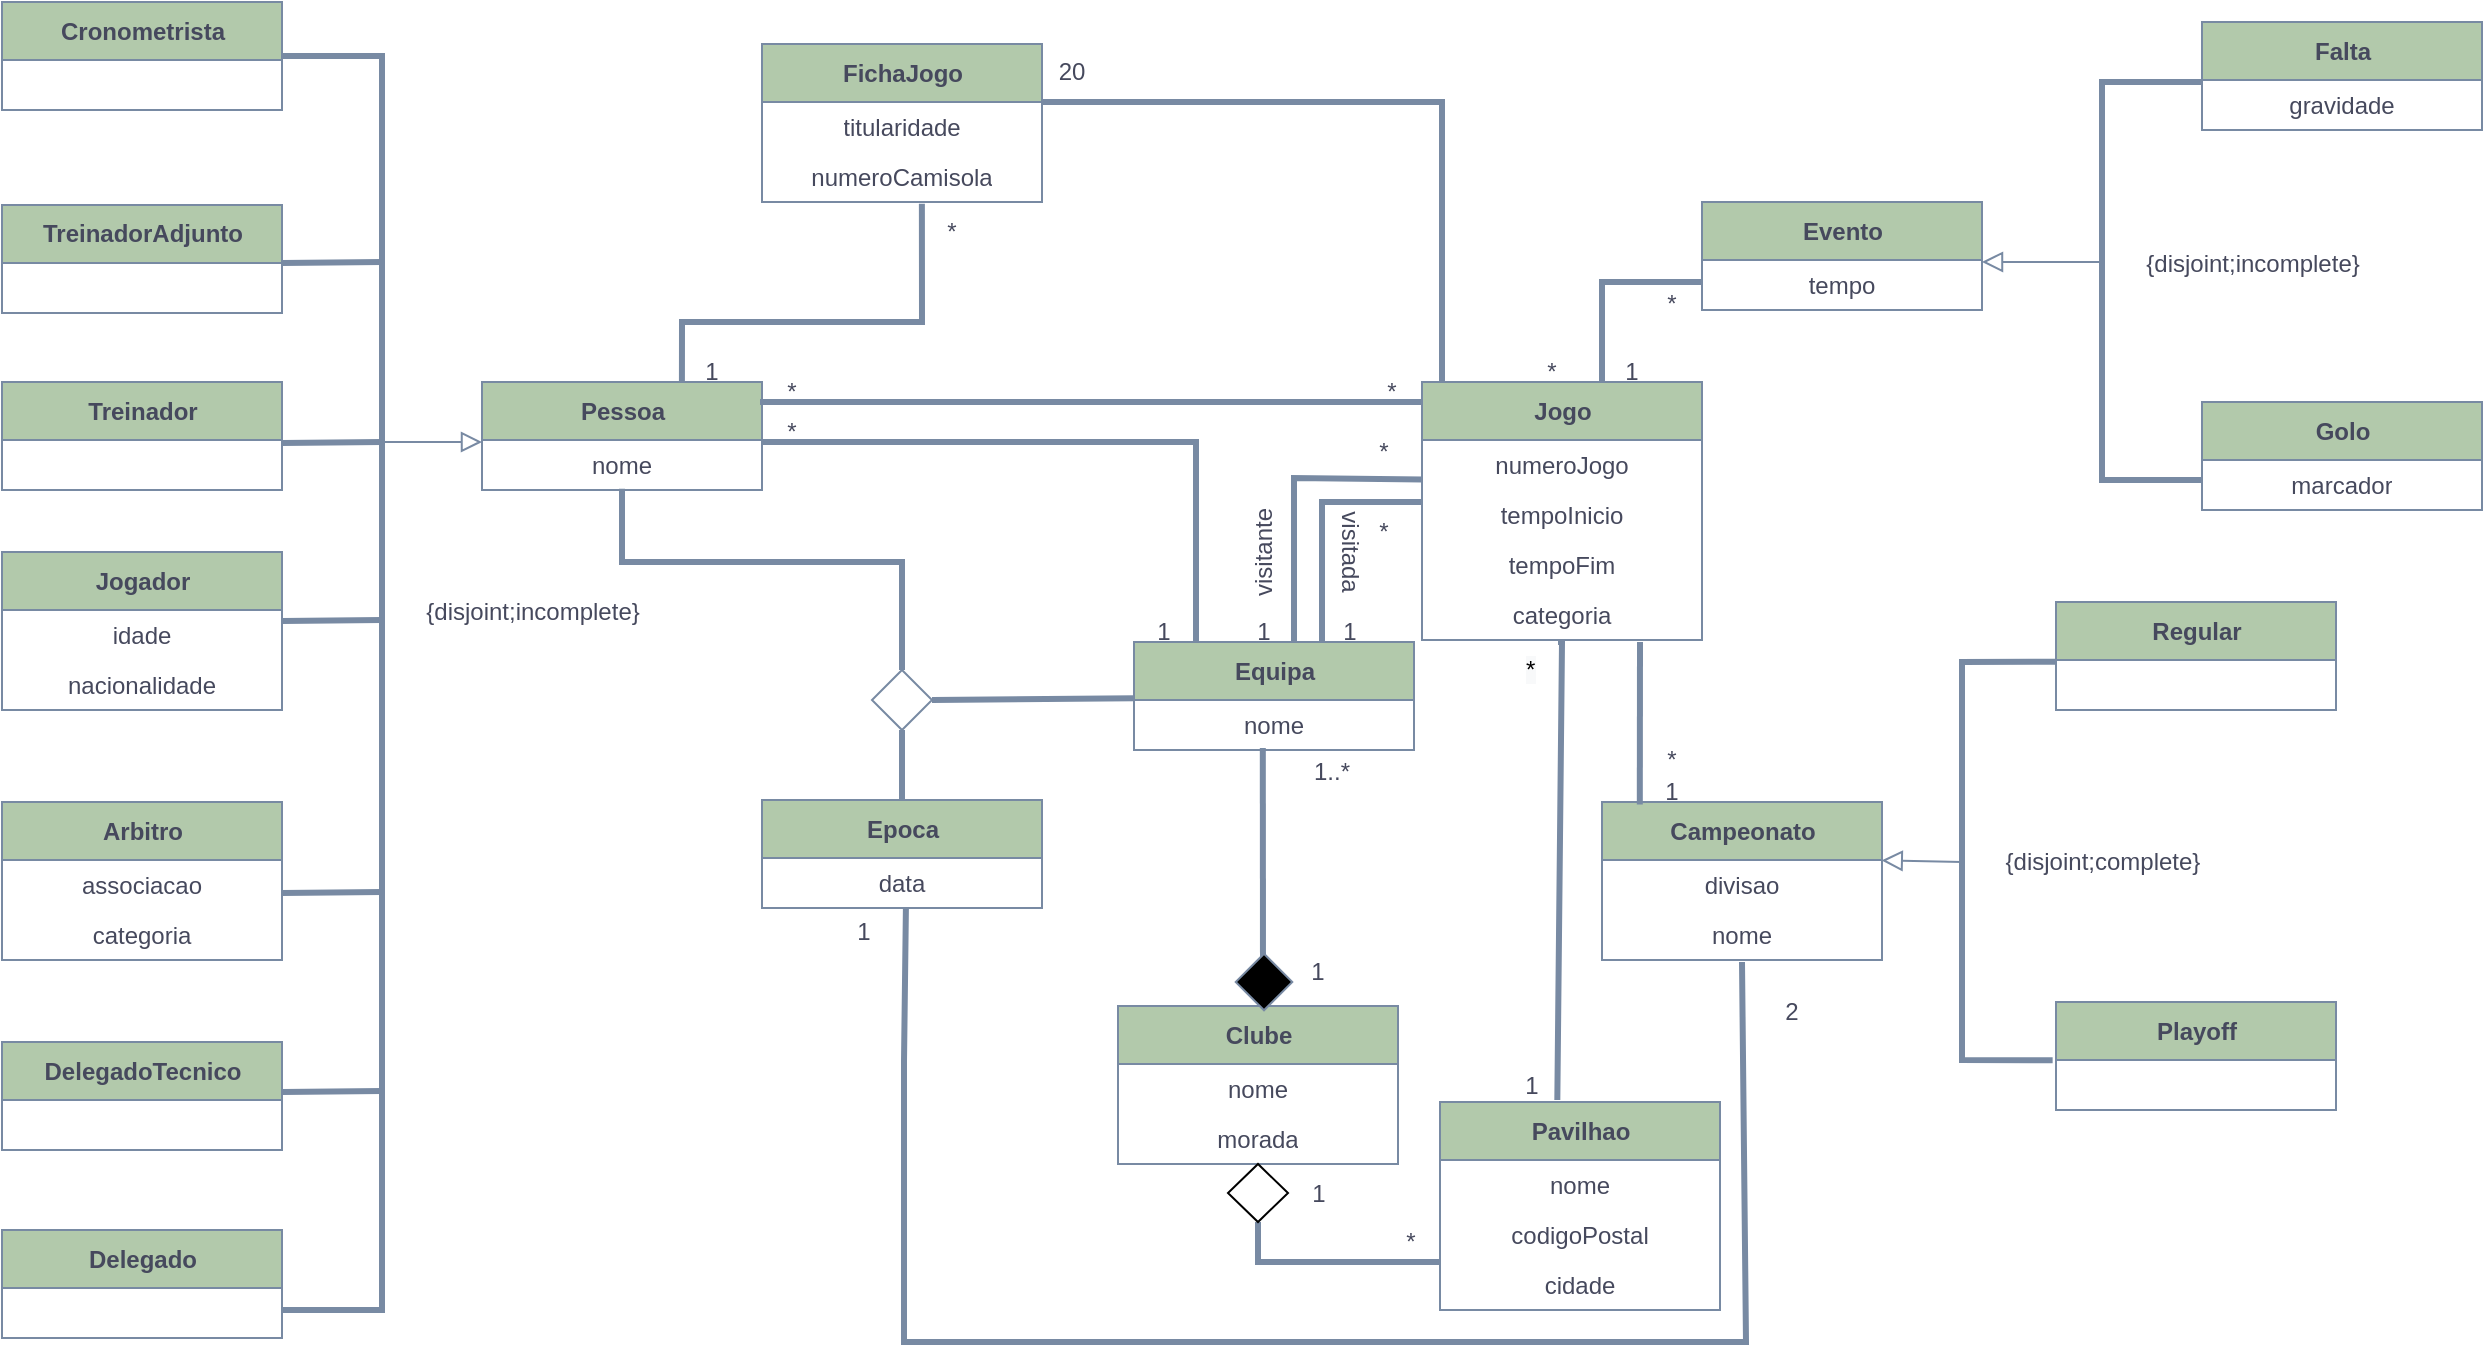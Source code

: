 <mxfile version="20.5.3" type="device"><diagram id="BHZ3tkDbNW8xacTsxMPS" name="Page-1"><mxGraphModel dx="1550" dy="801" grid="1" gridSize="10" guides="1" tooltips="1" connect="1" arrows="1" fold="1" page="1" pageScale="1" pageWidth="827" pageHeight="1169" math="0" shadow="0"><root><mxCell id="0"/><mxCell id="1" parent="0"/><mxCell id="7B8oupLyXZDKdcnbSTrd-1" value="Arbitro" style="swimlane;fontStyle=1;align=center;verticalAlign=middle;childLayout=stackLayout;horizontal=1;startSize=29;horizontalStack=0;resizeParent=1;resizeParentMax=0;resizeLast=0;collapsible=0;marginBottom=0;html=1;fillColor=#B2C9AB;strokeColor=#788AA3;fontColor=#46495D;" parent="1" vertex="1"><mxGeometry x="140" y="400" width="140" height="79" as="geometry"/></mxCell><mxCell id="7B8oupLyXZDKdcnbSTrd-3" value="associacao" style="text;html=1;strokeColor=none;fillColor=none;align=center;verticalAlign=middle;spacingLeft=4;spacingRight=4;overflow=hidden;rotatable=0;points=[[0,0.5],[1,0.5]];portConstraint=eastwest;fontColor=#46495D;" parent="7B8oupLyXZDKdcnbSTrd-1" vertex="1"><mxGeometry y="29" width="140" height="25" as="geometry"/></mxCell><mxCell id="7B8oupLyXZDKdcnbSTrd-4" value="categoria" style="text;html=1;strokeColor=none;fillColor=none;align=center;verticalAlign=middle;spacingLeft=4;spacingRight=4;overflow=hidden;rotatable=0;points=[[0,0.5],[1,0.5]];portConstraint=eastwest;fontColor=#46495D;" parent="7B8oupLyXZDKdcnbSTrd-1" vertex="1"><mxGeometry y="54" width="140" height="25" as="geometry"/></mxCell><mxCell id="7B8oupLyXZDKdcnbSTrd-5" value="Jogador" style="swimlane;fontStyle=1;align=center;verticalAlign=middle;childLayout=stackLayout;horizontal=1;startSize=29;horizontalStack=0;resizeParent=1;resizeParentMax=0;resizeLast=0;collapsible=0;marginBottom=0;html=1;fillColor=#B2C9AB;strokeColor=#788AA3;fontColor=#46495D;" parent="1" vertex="1"><mxGeometry x="140" y="275" width="140" height="79" as="geometry"/></mxCell><mxCell id="7B8oupLyXZDKdcnbSTrd-7" value="idade" style="text;html=1;strokeColor=none;fillColor=none;align=center;verticalAlign=middle;spacingLeft=4;spacingRight=4;overflow=hidden;rotatable=0;points=[[0,0.5],[1,0.5]];portConstraint=eastwest;fontColor=#46495D;" parent="7B8oupLyXZDKdcnbSTrd-5" vertex="1"><mxGeometry y="29" width="140" height="25" as="geometry"/></mxCell><mxCell id="7B8oupLyXZDKdcnbSTrd-8" value="nacionalidade" style="text;html=1;strokeColor=none;fillColor=none;align=center;verticalAlign=middle;spacingLeft=4;spacingRight=4;overflow=hidden;rotatable=0;points=[[0,0.5],[1,0.5]];portConstraint=eastwest;fontColor=#46495D;" parent="7B8oupLyXZDKdcnbSTrd-5" vertex="1"><mxGeometry y="54" width="140" height="25" as="geometry"/></mxCell><mxCell id="7B8oupLyXZDKdcnbSTrd-9" value="Treinador" style="swimlane;fontStyle=1;align=center;verticalAlign=middle;childLayout=stackLayout;horizontal=1;startSize=29;horizontalStack=0;resizeParent=1;resizeParentMax=0;resizeLast=0;collapsible=0;marginBottom=0;html=1;fillColor=#B2C9AB;strokeColor=#788AA3;fontColor=#46495D;" parent="1" vertex="1"><mxGeometry x="140" y="190" width="140" height="54" as="geometry"/></mxCell><mxCell id="7B8oupLyXZDKdcnbSTrd-13" value="TreinadorAdjunto" style="swimlane;fontStyle=1;align=center;verticalAlign=middle;childLayout=stackLayout;horizontal=1;startSize=29;horizontalStack=0;resizeParent=1;resizeParentMax=0;resizeLast=0;collapsible=0;marginBottom=0;html=1;fillColor=#B2C9AB;strokeColor=#788AA3;fontColor=#46495D;" parent="1" vertex="1"><mxGeometry x="140" y="101.5" width="140" height="54" as="geometry"/></mxCell><mxCell id="7B8oupLyXZDKdcnbSTrd-17" value="Cronometrista" style="swimlane;fontStyle=1;align=center;verticalAlign=middle;childLayout=stackLayout;horizontal=1;startSize=29;horizontalStack=0;resizeParent=1;resizeParentMax=0;resizeLast=0;collapsible=0;marginBottom=0;html=1;fillColor=#B2C9AB;strokeColor=#788AA3;fontColor=#46495D;" parent="1" vertex="1"><mxGeometry x="140" width="140" height="54" as="geometry"/></mxCell><mxCell id="7B8oupLyXZDKdcnbSTrd-21" value="Delegado" style="swimlane;fontStyle=1;align=center;verticalAlign=middle;childLayout=stackLayout;horizontal=1;startSize=29;horizontalStack=0;resizeParent=1;resizeParentMax=0;resizeLast=0;collapsible=0;marginBottom=0;html=1;fillColor=#B2C9AB;strokeColor=#788AA3;fontColor=#46495D;" parent="1" vertex="1"><mxGeometry x="140" y="614" width="140" height="54" as="geometry"/></mxCell><mxCell id="7B8oupLyXZDKdcnbSTrd-25" value="DelegadoTecnico" style="swimlane;fontStyle=1;align=center;verticalAlign=middle;childLayout=stackLayout;horizontal=1;startSize=29;horizontalStack=0;resizeParent=1;resizeParentMax=0;resizeLast=0;collapsible=0;marginBottom=0;html=1;fillColor=#B2C9AB;strokeColor=#788AA3;fontColor=#46495D;" parent="1" vertex="1"><mxGeometry x="140" y="520" width="140" height="54" as="geometry"/></mxCell><mxCell id="7B8oupLyXZDKdcnbSTrd-29" value="Pessoa" style="swimlane;fontStyle=1;align=center;verticalAlign=middle;childLayout=stackLayout;horizontal=1;startSize=29;horizontalStack=0;resizeParent=1;resizeParentMax=0;resizeLast=0;collapsible=0;marginBottom=0;html=1;fillColor=#B2C9AB;strokeColor=#788AA3;fontColor=#46495D;" parent="1" vertex="1"><mxGeometry x="380" y="190" width="140" height="54" as="geometry"/></mxCell><mxCell id="7B8oupLyXZDKdcnbSTrd-30" value="nome" style="text;html=1;strokeColor=none;fillColor=none;align=center;verticalAlign=middle;spacingLeft=4;spacingRight=4;overflow=hidden;rotatable=0;points=[[0,0.5],[1,0.5]];portConstraint=eastwest;fontColor=#46495D;" parent="7B8oupLyXZDKdcnbSTrd-29" vertex="1"><mxGeometry y="29" width="140" height="25" as="geometry"/></mxCell><mxCell id="YVQuSrNtwEEOKYTH-GtT-27" value="" style="endArrow=none;startArrow=none;endFill=0;startFill=0;endSize=8;html=1;verticalAlign=bottom;labelBackgroundColor=none;strokeWidth=3;rounded=0;exitX=0.571;exitY=1.035;exitDx=0;exitDy=0;exitPerimeter=0;strokeColor=#788AA3;fontColor=#46495D;entryX=0.714;entryY=0;entryDx=0;entryDy=0;entryPerimeter=0;" parent="1" source="H1sd14mjaA5R267OFFQz-78" edge="1" target="7B8oupLyXZDKdcnbSTrd-29"><mxGeometry width="160" relative="1" as="geometry"><mxPoint x="600.22" y="102.625" as="sourcePoint"/><mxPoint x="480" y="160" as="targetPoint"/><Array as="points"><mxPoint x="600" y="160"/><mxPoint x="480" y="160"/></Array></mxGeometry></mxCell><mxCell id="YVQuSrNtwEEOKYTH-GtT-30" value="1" style="text;html=1;strokeColor=none;fillColor=none;align=center;verticalAlign=middle;whiteSpace=wrap;rounded=0;fontColor=#46495D;" parent="1" vertex="1"><mxGeometry x="480" y="180" width="30" height="10" as="geometry"/></mxCell><mxCell id="LfaRm_r3rV93z8GZ3yQr-23" value="" style="endArrow=none;startArrow=none;endFill=0;startFill=0;endSize=8;html=1;verticalAlign=bottom;labelBackgroundColor=none;strokeWidth=3;rounded=0;entryX=0.5;entryY=0;entryDx=0;entryDy=0;strokeColor=#788AA3;fontColor=#46495D;exitX=0.5;exitY=0.973;exitDx=0;exitDy=0;exitPerimeter=0;" parent="1" target="LfaRm_r3rV93z8GZ3yQr-21" edge="1" source="7B8oupLyXZDKdcnbSTrd-30"><mxGeometry width="160" relative="1" as="geometry"><mxPoint x="450" y="250" as="sourcePoint"/><mxPoint x="666" y="330" as="targetPoint"/><Array as="points"><mxPoint x="450" y="280"/><mxPoint x="590" y="280"/></Array></mxGeometry></mxCell><mxCell id="YVQuSrNtwEEOKYTH-GtT-1" value="" style="endArrow=block;html=1;rounded=0;align=center;verticalAlign=bottom;endFill=0;labelBackgroundColor=none;endSize=8;entryX=0.999;entryY=0.009;entryDx=0;entryDy=0;entryPerimeter=0;strokeColor=#788AA3;fontColor=#46495D;" parent="1" target="LfaRm_r3rV93z8GZ3yQr-2" edge="1"><mxGeometry x="1" y="73" relative="1" as="geometry"><mxPoint x="1120" y="430" as="sourcePoint"/><mxPoint x="1030" y="430" as="targetPoint"/><mxPoint x="20" y="3" as="offset"/></mxGeometry></mxCell><mxCell id="YVQuSrNtwEEOKYTH-GtT-2" value="" style="resizable=0;html=1;align=center;verticalAlign=top;labelBackgroundColor=none;fillColor=#B2C9AB;strokeColor=#788AA3;fontColor=#46495D;" parent="YVQuSrNtwEEOKYTH-GtT-1" connectable="0" vertex="1"><mxGeometry relative="1" as="geometry"/></mxCell><mxCell id="YVQuSrNtwEEOKYTH-GtT-3" value="" style="endArrow=none;startArrow=none;endFill=0;startFill=0;endSize=8;html=1;verticalAlign=bottom;labelBackgroundColor=none;strokeWidth=3;rounded=0;exitX=0.003;exitY=0.033;exitDx=0;exitDy=0;exitPerimeter=0;entryX=-0.012;entryY=0.004;entryDx=0;entryDy=0;entryPerimeter=0;strokeColor=#788AA3;fontColor=#46495D;" parent="1" edge="1"><mxGeometry width="160" relative="1" as="geometry"><mxPoint x="1167.42" y="329.825" as="sourcePoint"/><mxPoint x="1165.32" y="529.1" as="targetPoint"/><Array as="points"><mxPoint x="1120" y="330"/><mxPoint x="1120" y="529"/></Array></mxGeometry></mxCell><mxCell id="YVQuSrNtwEEOKYTH-GtT-4" value="Regular" style="swimlane;fontStyle=1;align=center;verticalAlign=middle;childLayout=stackLayout;horizontal=1;startSize=29;horizontalStack=0;resizeParent=1;resizeParentMax=0;resizeLast=0;collapsible=0;marginBottom=0;html=1;fillColor=#B2C9AB;strokeColor=#788AA3;fontColor=#46495D;" parent="1" vertex="1"><mxGeometry x="1167" y="300" width="140" height="54" as="geometry"/></mxCell><mxCell id="YVQuSrNtwEEOKYTH-GtT-7" value="Playoff" style="swimlane;fontStyle=1;align=center;verticalAlign=middle;childLayout=stackLayout;horizontal=1;startSize=29;horizontalStack=0;resizeParent=1;resizeParentMax=0;resizeLast=0;collapsible=0;marginBottom=0;html=1;fillColor=#B2C9AB;strokeColor=#788AA3;fontColor=#46495D;" parent="1" vertex="1"><mxGeometry x="1167" y="500" width="140" height="54" as="geometry"/></mxCell><mxCell id="YVQuSrNtwEEOKYTH-GtT-15" value="Evento" style="swimlane;fontStyle=1;align=center;verticalAlign=middle;childLayout=stackLayout;horizontal=1;startSize=29;horizontalStack=0;resizeParent=1;resizeParentMax=0;resizeLast=0;collapsible=0;marginBottom=0;html=1;fillColor=#B2C9AB;strokeColor=#788AA3;fontColor=#46495D;" parent="1" vertex="1"><mxGeometry x="990" y="100" width="140" height="54" as="geometry"/></mxCell><mxCell id="YVQuSrNtwEEOKYTH-GtT-16" value="tempo" style="text;html=1;strokeColor=none;fillColor=none;align=center;verticalAlign=middle;spacingLeft=4;spacingRight=4;overflow=hidden;rotatable=0;points=[[0,0.5],[1,0.5]];portConstraint=eastwest;fontColor=#46495D;" parent="YVQuSrNtwEEOKYTH-GtT-15" vertex="1"><mxGeometry y="29" width="140" height="25" as="geometry"/></mxCell><mxCell id="YVQuSrNtwEEOKYTH-GtT-17" value="" style="endArrow=none;startArrow=none;endFill=0;startFill=0;endSize=8;html=1;verticalAlign=bottom;labelBackgroundColor=none;strokeWidth=3;rounded=0;entryX=0;entryY=1;entryDx=0;entryDy=0;strokeColor=#788AA3;fontColor=#46495D;" parent="1" target="YVQuSrNtwEEOKYTH-GtT-47" edge="1"><mxGeometry width="160" relative="1" as="geometry"><mxPoint x="990" y="140" as="sourcePoint"/><mxPoint x="940" y="210" as="targetPoint"/><Array as="points"><mxPoint x="940" y="140"/></Array></mxGeometry></mxCell><mxCell id="YVQuSrNtwEEOKYTH-GtT-19" value="" style="endArrow=block;html=1;rounded=0;align=center;verticalAlign=bottom;endFill=0;labelBackgroundColor=none;endSize=8;strokeColor=#788AA3;fontColor=#46495D;" parent="1" edge="1"><mxGeometry x="1" y="73" relative="1" as="geometry"><mxPoint x="1190" y="130" as="sourcePoint"/><mxPoint x="1130" y="130" as="targetPoint"/><mxPoint x="20" y="3" as="offset"/></mxGeometry></mxCell><mxCell id="YVQuSrNtwEEOKYTH-GtT-20" value="" style="resizable=0;html=1;align=center;verticalAlign=top;labelBackgroundColor=none;fillColor=#B2C9AB;strokeColor=#788AA3;fontColor=#46495D;" parent="YVQuSrNtwEEOKYTH-GtT-19" connectable="0" vertex="1"><mxGeometry relative="1" as="geometry"/></mxCell><mxCell id="YVQuSrNtwEEOKYTH-GtT-22" value="FichaJogo" style="swimlane;fontStyle=1;align=center;verticalAlign=middle;childLayout=stackLayout;horizontal=1;startSize=29;horizontalStack=0;resizeParent=1;resizeParentMax=0;resizeLast=0;collapsible=0;marginBottom=0;html=1;fillColor=#B2C9AB;strokeColor=#788AA3;fontColor=#46495D;" parent="1" vertex="1"><mxGeometry x="520" y="21" width="140" height="79" as="geometry"/></mxCell><mxCell id="YVQuSrNtwEEOKYTH-GtT-23" value="titularidade" style="text;html=1;strokeColor=none;fillColor=none;align=center;verticalAlign=middle;spacingLeft=4;spacingRight=4;overflow=hidden;rotatable=0;points=[[0,0.5],[1,0.5]];portConstraint=eastwest;fontColor=#46495D;" parent="YVQuSrNtwEEOKYTH-GtT-22" vertex="1"><mxGeometry y="29" width="140" height="25" as="geometry"/></mxCell><mxCell id="H1sd14mjaA5R267OFFQz-78" value="numeroCamisola" style="text;html=1;strokeColor=none;fillColor=none;align=center;verticalAlign=middle;spacingLeft=4;spacingRight=4;overflow=hidden;rotatable=0;points=[[0,0.5],[1,0.5]];portConstraint=eastwest;fontColor=#46495D;" parent="YVQuSrNtwEEOKYTH-GtT-22" vertex="1"><mxGeometry y="54" width="140" height="25" as="geometry"/></mxCell><mxCell id="YVQuSrNtwEEOKYTH-GtT-28" value="" style="endArrow=none;startArrow=none;endFill=0;startFill=0;endSize=8;html=1;verticalAlign=bottom;labelBackgroundColor=none;strokeWidth=3;rounded=0;strokeColor=#788AA3;fontColor=#46495D;" parent="1" edge="1"><mxGeometry width="160" relative="1" as="geometry"><mxPoint x="660" y="50" as="sourcePoint"/><mxPoint x="860" y="190" as="targetPoint"/><Array as="points"><mxPoint x="860" y="50"/></Array></mxGeometry></mxCell><mxCell id="YVQuSrNtwEEOKYTH-GtT-29" value="*" style="text;html=1;strokeColor=none;fillColor=none;align=center;verticalAlign=middle;whiteSpace=wrap;rounded=0;fontColor=#46495D;" parent="1" vertex="1"><mxGeometry x="600" y="110" width="30" height="10" as="geometry"/></mxCell><mxCell id="YVQuSrNtwEEOKYTH-GtT-31" value="20" style="text;html=1;strokeColor=none;fillColor=none;align=center;verticalAlign=middle;whiteSpace=wrap;rounded=0;fontColor=#46495D;" parent="1" vertex="1"><mxGeometry x="660" y="30" width="30" height="10" as="geometry"/></mxCell><mxCell id="YVQuSrNtwEEOKYTH-GtT-46" value="*" style="text;html=1;strokeColor=none;fillColor=none;align=center;verticalAlign=middle;whiteSpace=wrap;rounded=0;fontColor=#46495D;" parent="1" vertex="1"><mxGeometry x="960" y="145.5" width="30" height="10" as="geometry"/></mxCell><mxCell id="YVQuSrNtwEEOKYTH-GtT-47" value="1" style="text;html=1;strokeColor=none;fillColor=none;align=center;verticalAlign=middle;whiteSpace=wrap;rounded=0;fontColor=#46495D;" parent="1" vertex="1"><mxGeometry x="940" y="180" width="30" height="10" as="geometry"/></mxCell><mxCell id="w2V6bjMeTZTvCAiaLABb-6" value="*" style="text;html=1;strokeColor=none;fillColor=none;align=center;verticalAlign=middle;whiteSpace=wrap;rounded=0;fontColor=#46495D;" parent="1" vertex="1"><mxGeometry x="900" y="180" width="30" height="10" as="geometry"/></mxCell><mxCell id="w2V6bjMeTZTvCAiaLABb-8" value="Pavilhao" style="swimlane;fontStyle=1;align=center;verticalAlign=middle;childLayout=stackLayout;horizontal=1;startSize=29;horizontalStack=0;resizeParent=1;resizeParentMax=0;resizeLast=0;collapsible=0;marginBottom=0;html=1;fillColor=#B2C9AB;strokeColor=#788AA3;fontColor=#46495D;" parent="1" vertex="1"><mxGeometry x="859" y="550" width="140" height="104" as="geometry"/></mxCell><mxCell id="w2V6bjMeTZTvCAiaLABb-9" value="nome" style="text;html=1;strokeColor=none;fillColor=none;align=center;verticalAlign=middle;spacingLeft=4;spacingRight=4;overflow=hidden;rotatable=0;points=[[0,0.5],[1,0.5]];portConstraint=eastwest;fontColor=#46495D;" parent="w2V6bjMeTZTvCAiaLABb-8" vertex="1"><mxGeometry y="29" width="140" height="25" as="geometry"/></mxCell><mxCell id="w2V6bjMeTZTvCAiaLABb-10" value="codigoPostal" style="text;html=1;strokeColor=none;fillColor=none;align=center;verticalAlign=middle;spacingLeft=4;spacingRight=4;overflow=hidden;rotatable=0;points=[[0,0.5],[1,0.5]];portConstraint=eastwest;fontColor=#46495D;" parent="w2V6bjMeTZTvCAiaLABb-8" vertex="1"><mxGeometry y="54" width="140" height="25" as="geometry"/></mxCell><mxCell id="H1sd14mjaA5R267OFFQz-3" value="cidade" style="text;html=1;strokeColor=none;fillColor=none;align=center;verticalAlign=middle;spacingLeft=4;spacingRight=4;overflow=hidden;rotatable=0;points=[[0,0.5],[1,0.5]];portConstraint=eastwest;fontColor=#46495D;" parent="w2V6bjMeTZTvCAiaLABb-8" vertex="1"><mxGeometry y="79" width="140" height="25" as="geometry"/></mxCell><mxCell id="LfaRm_r3rV93z8GZ3yQr-1" value="Campeonato" style="swimlane;fontStyle=1;align=center;verticalAlign=middle;childLayout=stackLayout;horizontal=1;startSize=29;horizontalStack=0;resizeParent=1;resizeParentMax=0;resizeLast=0;collapsible=0;marginBottom=0;html=1;fillColor=#B2C9AB;strokeColor=#788AA3;fontColor=#46495D;" parent="1" vertex="1"><mxGeometry x="940" y="400" width="140" height="79" as="geometry"/></mxCell><mxCell id="LfaRm_r3rV93z8GZ3yQr-2" value="divisao" style="text;html=1;strokeColor=none;fillColor=none;align=center;verticalAlign=middle;spacingLeft=4;spacingRight=4;overflow=hidden;rotatable=0;points=[[0,0.5],[1,0.5]];portConstraint=eastwest;fontColor=#46495D;" parent="LfaRm_r3rV93z8GZ3yQr-1" vertex="1"><mxGeometry y="29" width="140" height="25" as="geometry"/></mxCell><mxCell id="H1sd14mjaA5R267OFFQz-82" value="nome" style="text;html=1;strokeColor=none;fillColor=none;align=center;verticalAlign=middle;spacingLeft=4;spacingRight=4;overflow=hidden;rotatable=0;points=[[0,0.5],[1,0.5]];portConstraint=eastwest;fontColor=#46495D;" parent="LfaRm_r3rV93z8GZ3yQr-1" vertex="1"><mxGeometry y="54" width="140" height="25" as="geometry"/></mxCell><mxCell id="LfaRm_r3rV93z8GZ3yQr-25" value="Jogo" style="swimlane;fontStyle=1;align=center;verticalAlign=middle;childLayout=stackLayout;horizontal=1;startSize=29;horizontalStack=0;resizeParent=1;resizeParentMax=0;resizeLast=0;collapsible=0;marginBottom=0;html=1;fillColor=#B2C9AB;strokeColor=#788AA3;fontColor=#46495D;" parent="1" vertex="1"><mxGeometry x="850" y="190" width="140" height="129" as="geometry"/></mxCell><mxCell id="H1sd14mjaA5R267OFFQz-77" value="numeroJogo" style="text;html=1;strokeColor=none;fillColor=none;align=center;verticalAlign=middle;spacingLeft=4;spacingRight=4;overflow=hidden;rotatable=0;points=[[0,0.5],[1,0.5]];portConstraint=eastwest;fontColor=#46495D;" parent="LfaRm_r3rV93z8GZ3yQr-25" vertex="1"><mxGeometry y="29" width="140" height="25" as="geometry"/></mxCell><mxCell id="H1sd14mjaA5R267OFFQz-68" value="tempoInicio" style="text;html=1;strokeColor=none;fillColor=none;align=center;verticalAlign=middle;spacingLeft=4;spacingRight=4;overflow=hidden;rotatable=0;points=[[0,0.5],[1,0.5]];portConstraint=eastwest;fontColor=#46495D;" parent="LfaRm_r3rV93z8GZ3yQr-25" vertex="1"><mxGeometry y="54" width="140" height="25" as="geometry"/></mxCell><mxCell id="H1sd14mjaA5R267OFFQz-67" value="tempoFim" style="text;html=1;strokeColor=none;fillColor=none;align=center;verticalAlign=middle;spacingLeft=4;spacingRight=4;overflow=hidden;rotatable=0;points=[[0,0.5],[1,0.5]];portConstraint=eastwest;fontColor=#46495D;" parent="LfaRm_r3rV93z8GZ3yQr-25" vertex="1"><mxGeometry y="79" width="140" height="25" as="geometry"/></mxCell><mxCell id="H1sd14mjaA5R267OFFQz-76" value="categoria" style="text;html=1;strokeColor=none;fillColor=none;align=center;verticalAlign=middle;spacingLeft=4;spacingRight=4;overflow=hidden;rotatable=0;points=[[0,0.5],[1,0.5]];portConstraint=eastwest;fontColor=#46495D;" parent="LfaRm_r3rV93z8GZ3yQr-25" vertex="1"><mxGeometry y="104" width="140" height="25" as="geometry"/></mxCell><mxCell id="LfaRm_r3rV93z8GZ3yQr-34" value="" style="endArrow=none;startArrow=none;endFill=0;startFill=0;endSize=8;html=1;verticalAlign=bottom;labelBackgroundColor=none;strokeWidth=3;rounded=0;strokeColor=#788AA3;fontColor=#46495D;" parent="1" edge="1"><mxGeometry width="160" relative="1" as="geometry"><mxPoint x="850" y="250" as="sourcePoint"/><mxPoint x="800" y="320" as="targetPoint"/><Array as="points"><mxPoint x="800" y="250"/></Array></mxGeometry></mxCell><mxCell id="LfaRm_r3rV93z8GZ3yQr-66" value="" style="endArrow=none;startArrow=none;endFill=0;startFill=0;endSize=8;html=1;verticalAlign=bottom;labelBackgroundColor=none;strokeWidth=3;rounded=0;exitX=0.514;exitY=0.98;exitDx=0;exitDy=0;exitPerimeter=0;strokeColor=#788AA3;fontColor=#46495D;" parent="1" source="LfaRm_r3rV93z8GZ3yQr-14" edge="1"><mxGeometry width="160" relative="1" as="geometry"><mxPoint x="591.4" y="478.725" as="sourcePoint"/><mxPoint x="820" y="670" as="targetPoint"/><Array as="points"><mxPoint x="591" y="530"/><mxPoint x="591" y="670"/><mxPoint x="740" y="670"/><mxPoint x="790" y="670"/></Array></mxGeometry></mxCell><mxCell id="LfaRm_r3rV93z8GZ3yQr-68" value="" style="endArrow=none;startArrow=none;endFill=0;startFill=0;endSize=8;html=1;verticalAlign=bottom;labelBackgroundColor=none;strokeWidth=3;rounded=0;strokeColor=#788AA3;fontColor=#46495D;" parent="1" edge="1"><mxGeometry width="160" relative="1" as="geometry"><mxPoint x="1010" y="480" as="sourcePoint"/><mxPoint x="820" y="670" as="targetPoint"/><Array as="points"><mxPoint x="1012" y="670"/></Array></mxGeometry></mxCell><mxCell id="LfaRm_r3rV93z8GZ3yQr-69" value="2" style="text;html=1;strokeColor=none;fillColor=none;align=center;verticalAlign=middle;whiteSpace=wrap;rounded=0;fontColor=#46495D;" parent="1" vertex="1"><mxGeometry x="1020" y="500" width="30" height="10" as="geometry"/></mxCell><mxCell id="YVQuSrNtwEEOKYTH-GtT-11" value="*" style="text;html=1;strokeColor=none;fillColor=none;align=center;verticalAlign=middle;whiteSpace=wrap;rounded=0;fontColor=#46495D;" parent="1" vertex="1"><mxGeometry x="960" y="374" width="30" height="10" as="geometry"/></mxCell><mxCell id="YVQuSrNtwEEOKYTH-GtT-12" value="1" style="text;html=1;strokeColor=none;fillColor=none;align=center;verticalAlign=middle;whiteSpace=wrap;rounded=0;fontColor=#46495D;" parent="1" vertex="1"><mxGeometry x="960" y="390" width="30" height="10" as="geometry"/></mxCell><mxCell id="w2V6bjMeTZTvCAiaLABb-14" value="" style="endArrow=none;startArrow=none;endFill=0;startFill=0;endSize=8;html=1;verticalAlign=bottom;labelBackgroundColor=none;strokeWidth=3;rounded=0;exitX=0.419;exitY=-0.01;exitDx=0;exitDy=0;exitPerimeter=0;strokeColor=#788AA3;fontColor=#46495D;" parent="1" source="w2V6bjMeTZTvCAiaLABb-8" edge="1"><mxGeometry width="160" relative="1" as="geometry"><mxPoint x="916" y="510" as="sourcePoint"/><mxPoint x="918" y="320" as="targetPoint"/><Array as="points"><mxPoint x="920" y="320"/></Array></mxGeometry></mxCell><mxCell id="w2V6bjMeTZTvCAiaLABb-17" value="1" style="text;html=1;strokeColor=none;fillColor=none;align=center;verticalAlign=middle;whiteSpace=wrap;rounded=0;fontColor=#46495D;" parent="1" vertex="1"><mxGeometry x="890" y="536.5" width="30" height="10" as="geometry"/></mxCell><mxCell id="w2V6bjMeTZTvCAiaLABb-19" value="&lt;span style=&quot;color: rgb(0, 0, 0); font-family: Helvetica; font-size: 12px; font-style: normal; font-variant-ligatures: normal; font-variant-caps: normal; font-weight: 400; letter-spacing: normal; orphans: 2; text-align: center; text-indent: 0px; text-transform: none; widows: 2; word-spacing: 0px; -webkit-text-stroke-width: 0px; background-color: rgb(248, 249, 250); text-decoration-thickness: initial; text-decoration-style: initial; text-decoration-color: initial; float: none; display: inline !important;&quot;&gt;*&lt;/span&gt;" style="text;whiteSpace=wrap;html=1;fontColor=#46495D;" parent="1" vertex="1"><mxGeometry x="900" y="320" width="10" height="20" as="geometry"/></mxCell><mxCell id="YVQuSrNtwEEOKYTH-GtT-10" value="" style="endArrow=none;startArrow=none;endFill=0;startFill=0;endSize=8;html=1;verticalAlign=bottom;labelBackgroundColor=none;strokeWidth=3;rounded=0;entryX=0.135;entryY=0.016;entryDx=0;entryDy=0;entryPerimeter=0;strokeColor=#788AA3;fontColor=#46495D;" parent="1" target="LfaRm_r3rV93z8GZ3yQr-1" edge="1"><mxGeometry width="160" relative="1" as="geometry"><mxPoint x="959" y="320" as="sourcePoint"/><mxPoint x="960" y="400" as="targetPoint"/></mxGeometry></mxCell><mxCell id="H1sd14mjaA5R267OFFQz-12" value="" style="endArrow=none;startArrow=none;endFill=0;startFill=0;endSize=8;html=1;verticalAlign=bottom;labelBackgroundColor=none;strokeWidth=3;rounded=0;strokeColor=#788AA3;fontColor=#46495D;" parent="1" edge="1" source="H1sd14mjaA5R267OFFQz-16"><mxGeometry width="160" relative="1" as="geometry"><mxPoint x="769" y="610" as="sourcePoint"/><mxPoint x="859" y="630" as="targetPoint"/><Array as="points"><mxPoint x="768" y="630"/><mxPoint x="859" y="630"/></Array></mxGeometry></mxCell><mxCell id="H1sd14mjaA5R267OFFQz-48" value="*" style="text;html=1;align=center;verticalAlign=middle;resizable=0;points=[];autosize=1;strokeColor=none;fillColor=none;fontColor=#46495D;" parent="1" vertex="1"><mxGeometry x="829" y="605" width="30" height="30" as="geometry"/></mxCell><mxCell id="H1sd14mjaA5R267OFFQz-87" value="{disjoint;complete}" style="text;html=1;align=center;verticalAlign=middle;resizable=0;points=[];autosize=1;strokeColor=none;fillColor=none;fontColor=#46495D;" parent="1" vertex="1"><mxGeometry x="1130" y="415" width="120" height="30" as="geometry"/></mxCell><mxCell id="cWpYlzCMLeQZmkbbPSKX-6" value="*" style="text;html=1;strokeColor=none;fillColor=none;align=center;verticalAlign=middle;whiteSpace=wrap;rounded=0;fontColor=#46495D;" vertex="1" parent="1"><mxGeometry x="520" y="210" width="30" height="10" as="geometry"/></mxCell><mxCell id="cWpYlzCMLeQZmkbbPSKX-12" value="*" style="text;html=1;strokeColor=none;fillColor=none;align=center;verticalAlign=middle;whiteSpace=wrap;rounded=0;fontColor=#46495D;" vertex="1" parent="1"><mxGeometry x="520" y="190" width="30" height="10" as="geometry"/></mxCell><mxCell id="cWpYlzCMLeQZmkbbPSKX-15" value="*" style="text;html=1;strokeColor=none;fillColor=none;align=center;verticalAlign=middle;whiteSpace=wrap;rounded=0;fontColor=#46495D;" vertex="1" parent="1"><mxGeometry x="820" y="190" width="30" height="10" as="geometry"/></mxCell><mxCell id="LfaRm_r3rV93z8GZ3yQr-10" value="Equipa" style="swimlane;fontStyle=1;align=center;verticalAlign=middle;childLayout=stackLayout;horizontal=1;startSize=29;horizontalStack=0;resizeParent=1;resizeParentMax=0;resizeLast=0;collapsible=0;marginBottom=0;html=1;fillColor=#B2C9AB;strokeColor=#788AA3;fontColor=#46495D;" parent="1" vertex="1"><mxGeometry x="706" y="320" width="140" height="54" as="geometry"/></mxCell><mxCell id="LfaRm_r3rV93z8GZ3yQr-12" value="nome" style="text;html=1;strokeColor=none;fillColor=none;align=center;verticalAlign=middle;spacingLeft=4;spacingRight=4;overflow=hidden;rotatable=0;points=[[0,0.5],[1,0.5]];portConstraint=eastwest;fontColor=#46495D;" parent="LfaRm_r3rV93z8GZ3yQr-10" vertex="1"><mxGeometry y="29" width="140" height="25" as="geometry"/></mxCell><mxCell id="LfaRm_r3rV93z8GZ3yQr-13" value="Epoca" style="swimlane;fontStyle=1;align=center;verticalAlign=middle;childLayout=stackLayout;horizontal=1;startSize=29;horizontalStack=0;resizeParent=1;resizeParentMax=0;resizeLast=0;collapsible=0;marginBottom=0;html=1;fillColor=#B2C9AB;strokeColor=#788AA3;fontColor=#46495D;" parent="1" vertex="1"><mxGeometry x="520" y="399" width="140" height="54" as="geometry"/></mxCell><mxCell id="LfaRm_r3rV93z8GZ3yQr-14" value="data" style="text;html=1;strokeColor=none;fillColor=none;align=center;verticalAlign=middle;spacingLeft=4;spacingRight=4;overflow=hidden;rotatable=0;points=[[0,0.5],[1,0.5]];portConstraint=eastwest;fontColor=#46495D;" parent="LfaRm_r3rV93z8GZ3yQr-13" vertex="1"><mxGeometry y="29" width="140" height="25" as="geometry"/></mxCell><mxCell id="LfaRm_r3rV93z8GZ3yQr-20" value="" style="endArrow=none;startArrow=none;endFill=0;startFill=0;endSize=8;html=1;verticalAlign=bottom;labelBackgroundColor=none;strokeWidth=3;rounded=0;exitX=1;exitY=0.5;exitDx=0;exitDy=0;strokeColor=#788AA3;fontColor=#46495D;entryX=0.003;entryY=-0.033;entryDx=0;entryDy=0;entryPerimeter=0;" parent="1" source="LfaRm_r3rV93z8GZ3yQr-21" edge="1" target="LfaRm_r3rV93z8GZ3yQr-12"><mxGeometry width="160" relative="1" as="geometry"><mxPoint x="626" y="344.5" as="sourcePoint"/><mxPoint x="700" y="350" as="targetPoint"/></mxGeometry></mxCell><mxCell id="LfaRm_r3rV93z8GZ3yQr-21" value="" style="rhombus;fillColor=none;strokeColor=#788AA3;fontColor=#46495D;" parent="1" vertex="1"><mxGeometry x="575" y="334" width="30" height="30" as="geometry"/></mxCell><mxCell id="LfaRm_r3rV93z8GZ3yQr-22" value="" style="endArrow=none;startArrow=none;endFill=0;startFill=0;endSize=8;html=1;verticalAlign=bottom;labelBackgroundColor=none;strokeWidth=3;rounded=0;exitX=0.5;exitY=1;exitDx=0;exitDy=0;strokeColor=#788AA3;fontColor=#46495D;entryX=0.5;entryY=0;entryDx=0;entryDy=0;" parent="1" source="LfaRm_r3rV93z8GZ3yQr-21" edge="1" target="LfaRm_r3rV93z8GZ3yQr-13"><mxGeometry width="160" relative="1" as="geometry"><mxPoint x="550" y="370" as="sourcePoint"/><mxPoint x="601" y="400" as="targetPoint"/></mxGeometry></mxCell><mxCell id="LfaRm_r3rV93z8GZ3yQr-7" value="Clube" style="swimlane;fontStyle=1;align=center;verticalAlign=middle;childLayout=stackLayout;horizontal=1;startSize=29;horizontalStack=0;resizeParent=1;resizeParentMax=0;resizeLast=0;collapsible=0;marginBottom=0;html=1;fillColor=#B2C9AB;strokeColor=#788AA3;fontColor=#46495D;" parent="1" vertex="1"><mxGeometry x="698" y="502" width="140" height="79" as="geometry"/></mxCell><mxCell id="LfaRm_r3rV93z8GZ3yQr-8" value="nome" style="text;html=1;strokeColor=none;fillColor=none;align=center;verticalAlign=middle;spacingLeft=4;spacingRight=4;overflow=hidden;rotatable=0;points=[[0,0.5],[1,0.5]];portConstraint=eastwest;fontColor=#46495D;" parent="LfaRm_r3rV93z8GZ3yQr-7" vertex="1"><mxGeometry y="29" width="140" height="25" as="geometry"/></mxCell><mxCell id="H1sd14mjaA5R267OFFQz-50" value="morada" style="text;html=1;strokeColor=none;fillColor=none;align=center;verticalAlign=middle;spacingLeft=4;spacingRight=4;overflow=hidden;rotatable=0;points=[[0,0.5],[1,0.5]];portConstraint=eastwest;fontColor=#46495D;" parent="LfaRm_r3rV93z8GZ3yQr-7" vertex="1"><mxGeometry y="54" width="140" height="25" as="geometry"/></mxCell><mxCell id="LfaRm_r3rV93z8GZ3yQr-28" value="" style="endArrow=none;startArrow=none;endFill=0;startFill=0;endSize=8;html=1;verticalAlign=bottom;labelBackgroundColor=none;strokeWidth=3;rounded=0;strokeColor=#788AA3;fontColor=#46495D;entryX=0.46;entryY=0.96;entryDx=0;entryDy=0;entryPerimeter=0;" parent="1" edge="1" target="LfaRm_r3rV93z8GZ3yQr-12"><mxGeometry width="160" relative="1" as="geometry"><mxPoint x="770.5" y="490" as="sourcePoint"/><mxPoint x="770.5" y="449" as="targetPoint"/></mxGeometry></mxCell><mxCell id="LfaRm_r3rV93z8GZ3yQr-29" value="1" style="text;html=1;strokeColor=none;fillColor=none;align=center;verticalAlign=middle;whiteSpace=wrap;rounded=0;fontColor=#46495D;" parent="1" vertex="1"><mxGeometry x="783" y="480" width="30" height="10" as="geometry"/></mxCell><mxCell id="LfaRm_r3rV93z8GZ3yQr-30" value="" style="fontStyle=0;labelPosition=right;verticalLabelPosition=middle;align=left;verticalAlign=middle;spacingLeft=2;html=1;points=[[0,0.5],[1,0.5]];fillColor=#000000;direction=south;rotation=-45;strokeColor=#788AA3;fontColor=#46495D;" parent="1" vertex="1"><mxGeometry x="761" y="480" width="20" height="20" as="geometry"/></mxCell><mxCell id="LfaRm_r3rV93z8GZ3yQr-31" value="1..*" style="text;html=1;strokeColor=none;fillColor=none;align=center;verticalAlign=middle;whiteSpace=wrap;rounded=0;fontColor=#46495D;" parent="1" vertex="1"><mxGeometry x="790" y="380" width="30" height="10" as="geometry"/></mxCell><mxCell id="LfaRm_r3rV93z8GZ3yQr-35" value="" style="endArrow=none;startArrow=none;endFill=0;startFill=0;endSize=8;html=1;verticalAlign=bottom;labelBackgroundColor=none;strokeWidth=3;rounded=0;exitX=0.003;exitY=-0.011;exitDx=0;exitDy=0;exitPerimeter=0;strokeColor=#788AA3;fontColor=#46495D;" parent="1" edge="1"><mxGeometry width="160" relative="1" as="geometry"><mxPoint x="850.42" y="238.725" as="sourcePoint"/><mxPoint x="786" y="320" as="targetPoint"/><Array as="points"><mxPoint x="786" y="238"/></Array></mxGeometry></mxCell><mxCell id="LfaRm_r3rV93z8GZ3yQr-58" value="1" style="text;html=1;strokeColor=none;fillColor=none;align=center;verticalAlign=middle;whiteSpace=wrap;rounded=0;fontColor=#46495D;" parent="1" vertex="1"><mxGeometry x="799" y="310" width="30" height="10" as="geometry"/></mxCell><mxCell id="LfaRm_r3rV93z8GZ3yQr-59" value="1" style="text;html=1;strokeColor=none;fillColor=none;align=center;verticalAlign=middle;whiteSpace=wrap;rounded=0;fontColor=#46495D;" parent="1" vertex="1"><mxGeometry x="756" y="310" width="30" height="10" as="geometry"/></mxCell><mxCell id="LfaRm_r3rV93z8GZ3yQr-60" value="*" style="text;html=1;strokeColor=none;fillColor=none;align=center;verticalAlign=middle;whiteSpace=wrap;rounded=0;fontColor=#46495D;" parent="1" vertex="1"><mxGeometry x="816" y="260" width="30" height="10" as="geometry"/></mxCell><mxCell id="LfaRm_r3rV93z8GZ3yQr-61" value="*" style="text;html=1;strokeColor=none;fillColor=none;align=center;verticalAlign=middle;whiteSpace=wrap;rounded=0;fontColor=#46495D;" parent="1" vertex="1"><mxGeometry x="816" y="220" width="30" height="10" as="geometry"/></mxCell><mxCell id="LfaRm_r3rV93z8GZ3yQr-62" value="visitante&lt;span style=&quot;color: rgba(0, 0, 0, 0); font-family: monospace; font-size: 0px; text-align: start;&quot;&gt;%3CmxGraphModel%3E%3Croot%3E%3CmxCell%20id%3D%220%22%2F%3E%3CmxCell%20id%3D%221%22%20parent%3D%220%22%2F%3E%3CmxCell%20id%3D%222%22%20value%3D%22*%22%20style%3D%22text%3Bhtml%3D1%3BstrokeColor%3Dnone%3BfillColor%3Dnone%3Balign%3Dcenter%3BverticalAlign%3Dmiddle%3BwhiteSpace%3Dwrap%3Brounded%3D0%3B%22%20vertex%3D%221%22%20parent%3D%221%22%3E%3CmxGeometry%20x%3D%22416%22%20y%3D%2240%22%20width%3D%2230%22%20height%3D%2210%22%20as%3D%22geometry%22%2F%3E%3C%2FmxCell%3E%3C%2Froot%3E%3C%2FmxGraphModel%3E&lt;/span&gt;" style="text;html=1;strokeColor=none;fillColor=none;align=center;verticalAlign=middle;whiteSpace=wrap;rounded=0;rotation=-90;fontColor=#46495D;" parent="1" vertex="1"><mxGeometry x="756" y="270" width="30" height="10" as="geometry"/></mxCell><mxCell id="LfaRm_r3rV93z8GZ3yQr-65" value="visitada" style="text;html=1;strokeColor=none;fillColor=none;align=center;verticalAlign=middle;whiteSpace=wrap;rounded=0;rotation=90;fontColor=#46495D;" parent="1" vertex="1"><mxGeometry x="799" y="270" width="30" height="10" as="geometry"/></mxCell><mxCell id="LfaRm_r3rV93z8GZ3yQr-70" value="1" style="text;html=1;strokeColor=none;fillColor=none;align=center;verticalAlign=middle;whiteSpace=wrap;rounded=0;fontColor=#46495D;" parent="1" vertex="1"><mxGeometry x="556" y="460" width="30" height="10" as="geometry"/></mxCell><mxCell id="H1sd14mjaA5R267OFFQz-16" value="" style="rhombus;whiteSpace=wrap;html=1;direction=south;" parent="1" vertex="1"><mxGeometry x="753" y="581" width="30" height="29" as="geometry"/></mxCell><mxCell id="H1sd14mjaA5R267OFFQz-54" value="1" style="text;html=1;align=center;verticalAlign=middle;resizable=0;points=[];autosize=1;strokeColor=none;fillColor=none;fontColor=#46495D;" parent="1" vertex="1"><mxGeometry x="783" y="581" width="30" height="30" as="geometry"/></mxCell><mxCell id="cWpYlzCMLeQZmkbbPSKX-5" value="" style="endArrow=none;startArrow=none;endFill=0;startFill=0;endSize=8;html=1;verticalAlign=bottom;labelBackgroundColor=none;strokeWidth=3;rounded=0;entryX=0.5;entryY=0;entryDx=0;entryDy=0;strokeColor=#788AA3;fontColor=#46495D;" edge="1" parent="1"><mxGeometry width="160" relative="1" as="geometry"><mxPoint x="520" y="220" as="sourcePoint"/><mxPoint x="737" y="320" as="targetPoint"/><Array as="points"><mxPoint x="737" y="220"/></Array></mxGeometry></mxCell><mxCell id="cWpYlzCMLeQZmkbbPSKX-7" value="1" style="text;html=1;strokeColor=none;fillColor=none;align=center;verticalAlign=middle;whiteSpace=wrap;rounded=0;fontColor=#46495D;" vertex="1" parent="1"><mxGeometry x="706" y="310" width="30" height="10" as="geometry"/></mxCell><mxCell id="cWpYlzCMLeQZmkbbPSKX-8" value="" style="endArrow=none;startArrow=none;endFill=0;startFill=0;endSize=8;html=1;verticalAlign=bottom;labelBackgroundColor=none;strokeWidth=3;rounded=0;strokeColor=#788AA3;fontColor=#46495D;" edge="1" parent="1"><mxGeometry width="160" relative="1" as="geometry"><mxPoint x="519" y="200" as="sourcePoint"/><mxPoint x="850" y="200" as="targetPoint"/><Array as="points"><mxPoint x="736" y="200"/></Array></mxGeometry></mxCell><mxCell id="cWpYlzCMLeQZmkbbPSKX-22" value="" style="endArrow=none;startArrow=none;endFill=0;startFill=0;endSize=8;html=1;verticalAlign=bottom;labelBackgroundColor=none;strokeWidth=3;rounded=0;strokeColor=#788AA3;fontColor=#46495D;exitX=1;exitY=0.5;exitDx=0;exitDy=0;" edge="1" parent="1" source="7B8oupLyXZDKdcnbSTrd-17"><mxGeometry width="160" relative="1" as="geometry"><mxPoint x="340" y="10" as="sourcePoint"/><mxPoint x="280" y="654" as="targetPoint"/><Array as="points"><mxPoint x="330" y="27"/><mxPoint x="330" y="654"/></Array></mxGeometry></mxCell><mxCell id="cWpYlzCMLeQZmkbbPSKX-23" value="" style="endArrow=none;startArrow=none;endFill=0;startFill=0;endSize=8;html=1;verticalAlign=bottom;labelBackgroundColor=none;strokeWidth=3;rounded=0;exitX=1;exitY=0.5;exitDx=0;exitDy=0;strokeColor=#788AA3;fontColor=#46495D;" edge="1" parent="1"><mxGeometry width="160" relative="1" as="geometry"><mxPoint x="280" y="130.5" as="sourcePoint"/><mxPoint x="330" y="130" as="targetPoint"/></mxGeometry></mxCell><mxCell id="cWpYlzCMLeQZmkbbPSKX-25" value="" style="endArrow=none;startArrow=none;endFill=0;startFill=0;endSize=8;html=1;verticalAlign=bottom;labelBackgroundColor=none;strokeWidth=3;rounded=0;exitX=1;exitY=0.5;exitDx=0;exitDy=0;strokeColor=#788AA3;fontColor=#46495D;" edge="1" parent="1"><mxGeometry width="160" relative="1" as="geometry"><mxPoint x="280" y="220.5" as="sourcePoint"/><mxPoint x="330" y="220" as="targetPoint"/></mxGeometry></mxCell><mxCell id="cWpYlzCMLeQZmkbbPSKX-26" value="" style="endArrow=none;startArrow=none;endFill=0;startFill=0;endSize=8;html=1;verticalAlign=bottom;labelBackgroundColor=none;strokeWidth=3;rounded=0;exitX=1;exitY=0.5;exitDx=0;exitDy=0;strokeColor=#788AA3;fontColor=#46495D;" edge="1" parent="1"><mxGeometry width="160" relative="1" as="geometry"><mxPoint x="280" y="309.5" as="sourcePoint"/><mxPoint x="330" y="309" as="targetPoint"/></mxGeometry></mxCell><mxCell id="cWpYlzCMLeQZmkbbPSKX-27" value="" style="endArrow=none;startArrow=none;endFill=0;startFill=0;endSize=8;html=1;verticalAlign=bottom;labelBackgroundColor=none;strokeWidth=3;rounded=0;exitX=1;exitY=0.5;exitDx=0;exitDy=0;strokeColor=#788AA3;fontColor=#46495D;" edge="1" parent="1"><mxGeometry width="160" relative="1" as="geometry"><mxPoint x="280" y="445.5" as="sourcePoint"/><mxPoint x="330" y="445" as="targetPoint"/></mxGeometry></mxCell><mxCell id="cWpYlzCMLeQZmkbbPSKX-28" value="" style="endArrow=none;startArrow=none;endFill=0;startFill=0;endSize=8;html=1;verticalAlign=bottom;labelBackgroundColor=none;strokeWidth=3;rounded=0;exitX=1;exitY=0.5;exitDx=0;exitDy=0;strokeColor=#788AA3;fontColor=#46495D;" edge="1" parent="1"><mxGeometry width="160" relative="1" as="geometry"><mxPoint x="280" y="545" as="sourcePoint"/><mxPoint x="330" y="544.5" as="targetPoint"/></mxGeometry></mxCell><mxCell id="cWpYlzCMLeQZmkbbPSKX-30" value="" style="endArrow=block;html=1;rounded=0;align=center;verticalAlign=bottom;endFill=0;labelBackgroundColor=none;endSize=8;strokeColor=#788AA3;fontColor=#46495D;" edge="1" parent="1"><mxGeometry x="1" y="73" relative="1" as="geometry"><mxPoint x="330" y="220" as="sourcePoint"/><mxPoint x="380" y="220" as="targetPoint"/><mxPoint x="20" y="3" as="offset"/></mxGeometry></mxCell><mxCell id="cWpYlzCMLeQZmkbbPSKX-31" value="" style="resizable=0;html=1;align=center;verticalAlign=top;labelBackgroundColor=none;fillColor=#B2C9AB;strokeColor=#788AA3;fontColor=#46495D;" connectable="0" vertex="1" parent="cWpYlzCMLeQZmkbbPSKX-30"><mxGeometry relative="1" as="geometry"/></mxCell><mxCell id="cWpYlzCMLeQZmkbbPSKX-32" value="{disjoint;incomplete}" style="text;html=1;align=center;verticalAlign=middle;resizable=0;points=[];autosize=1;strokeColor=none;fillColor=none;fontColor=#46495D;" vertex="1" parent="1"><mxGeometry x="340" y="290" width="130" height="30" as="geometry"/></mxCell><mxCell id="cWpYlzCMLeQZmkbbPSKX-33" value="" style="group" vertex="1" connectable="0" parent="1"><mxGeometry x="1190" y="10" width="190" height="244" as="geometry"/></mxCell><mxCell id="YVQuSrNtwEEOKYTH-GtT-21" value="" style="endArrow=none;startArrow=none;endFill=0;startFill=0;endSize=8;html=1;verticalAlign=bottom;labelBackgroundColor=none;strokeWidth=3;rounded=0;strokeColor=#788AA3;fontColor=#46495D;" parent="cWpYlzCMLeQZmkbbPSKX-33" edge="1"><mxGeometry width="160" relative="1" as="geometry"><mxPoint x="50" y="30" as="sourcePoint"/><mxPoint x="50" y="229" as="targetPoint"/><Array as="points"><mxPoint y="30.04"/><mxPoint y="120"/><mxPoint y="229.04"/></Array></mxGeometry></mxCell><mxCell id="YVQuSrNtwEEOKYTH-GtT-35" value="Falta" style="swimlane;fontStyle=1;align=center;verticalAlign=middle;childLayout=stackLayout;horizontal=1;startSize=29;horizontalStack=0;resizeParent=1;resizeParentMax=0;resizeLast=0;collapsible=0;marginBottom=0;html=1;fillColor=#B2C9AB;strokeColor=#788AA3;fontColor=#46495D;" parent="cWpYlzCMLeQZmkbbPSKX-33" vertex="1"><mxGeometry x="50" width="140" height="54" as="geometry"/></mxCell><mxCell id="YVQuSrNtwEEOKYTH-GtT-36" value="gravidade" style="text;html=1;strokeColor=none;fillColor=none;align=center;verticalAlign=middle;spacingLeft=4;spacingRight=4;overflow=hidden;rotatable=0;points=[[0,0.5],[1,0.5]];portConstraint=eastwest;fontColor=#46495D;" parent="YVQuSrNtwEEOKYTH-GtT-35" vertex="1"><mxGeometry y="29" width="140" height="25" as="geometry"/></mxCell><mxCell id="YVQuSrNtwEEOKYTH-GtT-38" value="Golo" style="swimlane;fontStyle=1;align=center;verticalAlign=middle;childLayout=stackLayout;horizontal=1;startSize=29;horizontalStack=0;resizeParent=1;resizeParentMax=0;resizeLast=0;collapsible=0;marginBottom=0;html=1;fillColor=#B2C9AB;strokeColor=#788AA3;fontColor=#46495D;" parent="cWpYlzCMLeQZmkbbPSKX-33" vertex="1"><mxGeometry x="50" y="190" width="140" height="54" as="geometry"/></mxCell><mxCell id="YVQuSrNtwEEOKYTH-GtT-39" value="marcador" style="text;html=1;strokeColor=none;fillColor=none;align=center;verticalAlign=middle;spacingLeft=4;spacingRight=4;overflow=hidden;rotatable=0;points=[[0,0.5],[1,0.5]];portConstraint=eastwest;fontColor=#46495D;" parent="YVQuSrNtwEEOKYTH-GtT-38" vertex="1"><mxGeometry y="29" width="140" height="25" as="geometry"/></mxCell><mxCell id="H1sd14mjaA5R267OFFQz-86" value="{disjoint;incomplete}" style="text;html=1;align=center;verticalAlign=middle;resizable=0;points=[];autosize=1;strokeColor=none;fillColor=none;fontColor=#46495D;" parent="cWpYlzCMLeQZmkbbPSKX-33" vertex="1"><mxGeometry x="10" y="105.5" width="130" height="30" as="geometry"/></mxCell></root></mxGraphModel></diagram></mxfile>
